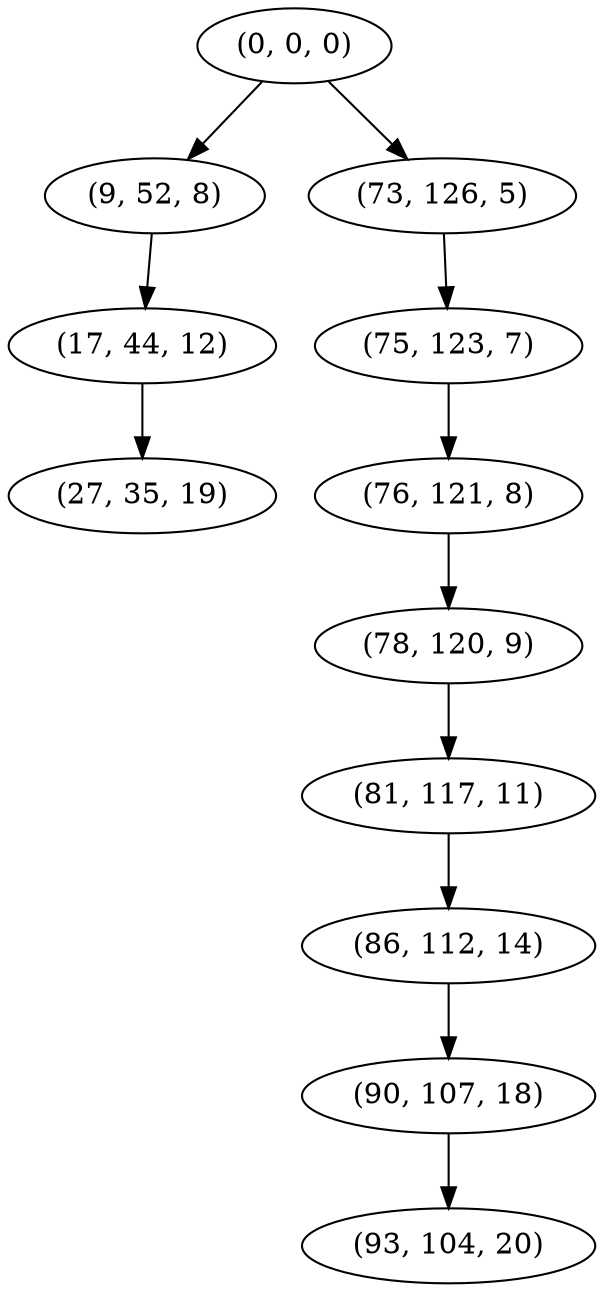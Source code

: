 digraph tree {
    "(0, 0, 0)";
    "(9, 52, 8)";
    "(17, 44, 12)";
    "(27, 35, 19)";
    "(73, 126, 5)";
    "(75, 123, 7)";
    "(76, 121, 8)";
    "(78, 120, 9)";
    "(81, 117, 11)";
    "(86, 112, 14)";
    "(90, 107, 18)";
    "(93, 104, 20)";
    "(0, 0, 0)" -> "(9, 52, 8)";
    "(0, 0, 0)" -> "(73, 126, 5)";
    "(9, 52, 8)" -> "(17, 44, 12)";
    "(17, 44, 12)" -> "(27, 35, 19)";
    "(73, 126, 5)" -> "(75, 123, 7)";
    "(75, 123, 7)" -> "(76, 121, 8)";
    "(76, 121, 8)" -> "(78, 120, 9)";
    "(78, 120, 9)" -> "(81, 117, 11)";
    "(81, 117, 11)" -> "(86, 112, 14)";
    "(86, 112, 14)" -> "(90, 107, 18)";
    "(90, 107, 18)" -> "(93, 104, 20)";
}
